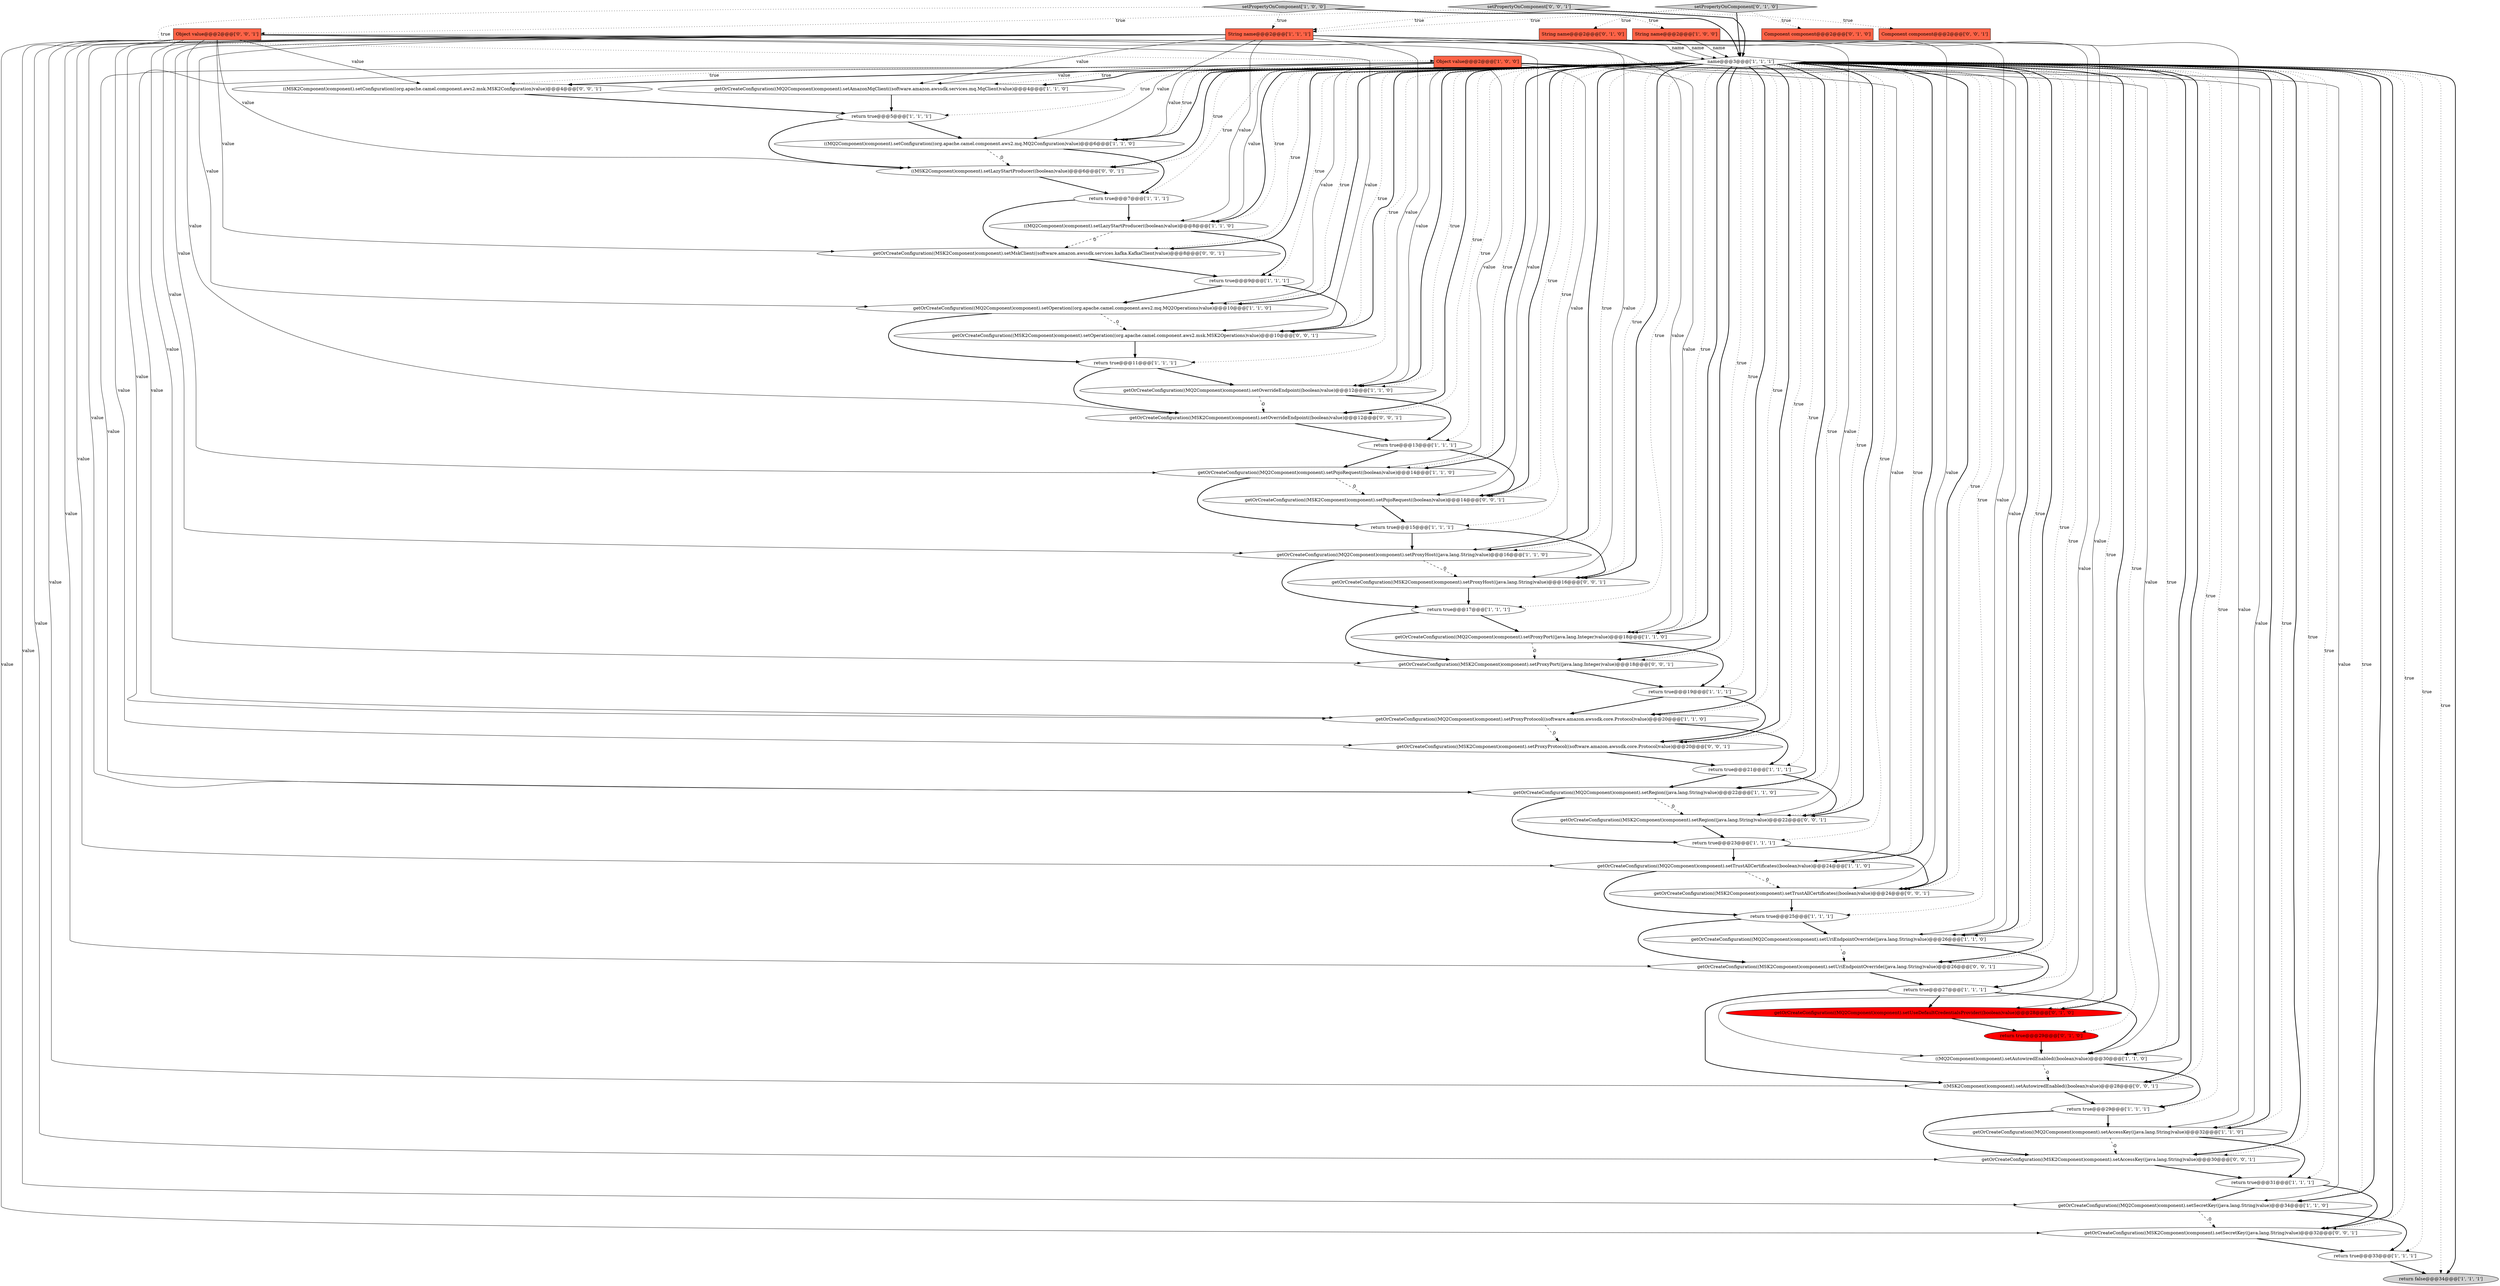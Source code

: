 digraph {
47 [style = filled, label = "Object value@@@2@@@['0', '0', '1']", fillcolor = tomato, shape = box image = "AAA0AAABBB3BBB"];
55 [style = filled, label = "((MSK2Component)component).setConfiguration((org.apache.camel.component.aws2.msk.MSK2Configuration)value)@@@4@@@['0', '0', '1']", fillcolor = white, shape = ellipse image = "AAA0AAABBB3BBB"];
13 [style = filled, label = "String name@@@2@@@['1', '1', '1']", fillcolor = tomato, shape = box image = "AAA0AAABBB1BBB"];
17 [style = filled, label = "return true@@@17@@@['1', '1', '1']", fillcolor = white, shape = ellipse image = "AAA0AAABBB1BBB"];
18 [style = filled, label = "return true@@@13@@@['1', '1', '1']", fillcolor = white, shape = ellipse image = "AAA0AAABBB1BBB"];
53 [style = filled, label = "getOrCreateConfiguration((MSK2Component)component).setAccessKey((java.lang.String)value)@@@30@@@['0', '0', '1']", fillcolor = white, shape = ellipse image = "AAA0AAABBB3BBB"];
1 [style = filled, label = "return true@@@23@@@['1', '1', '1']", fillcolor = white, shape = ellipse image = "AAA0AAABBB1BBB"];
23 [style = filled, label = "return false@@@34@@@['1', '1', '1']", fillcolor = lightgray, shape = ellipse image = "AAA0AAABBB1BBB"];
22 [style = filled, label = "return true@@@11@@@['1', '1', '1']", fillcolor = white, shape = ellipse image = "AAA0AAABBB1BBB"];
4 [style = filled, label = "return true@@@9@@@['1', '1', '1']", fillcolor = white, shape = ellipse image = "AAA0AAABBB1BBB"];
37 [style = filled, label = "String name@@@2@@@['0', '1', '0']", fillcolor = tomato, shape = box image = "AAA0AAABBB2BBB"];
31 [style = filled, label = "getOrCreateConfiguration((MQ2Component)component).setRegion((java.lang.String)value)@@@22@@@['1', '1', '0']", fillcolor = white, shape = ellipse image = "AAA0AAABBB1BBB"];
42 [style = filled, label = "((MSK2Component)component).setAutowiredEnabled((boolean)value)@@@28@@@['0', '0', '1']", fillcolor = white, shape = ellipse image = "AAA0AAABBB3BBB"];
43 [style = filled, label = "Component component@@@2@@@['0', '0', '1']", fillcolor = tomato, shape = box image = "AAA0AAABBB3BBB"];
29 [style = filled, label = "getOrCreateConfiguration((MQ2Component)component).setTrustAllCertificates((boolean)value)@@@24@@@['1', '1', '0']", fillcolor = white, shape = ellipse image = "AAA0AAABBB1BBB"];
50 [style = filled, label = "getOrCreateConfiguration((MSK2Component)component).setOverrideEndpoint((boolean)value)@@@12@@@['0', '0', '1']", fillcolor = white, shape = ellipse image = "AAA0AAABBB3BBB"];
19 [style = filled, label = "return true@@@15@@@['1', '1', '1']", fillcolor = white, shape = ellipse image = "AAA0AAABBB1BBB"];
44 [style = filled, label = "((MSK2Component)component).setLazyStartProducer((boolean)value)@@@6@@@['0', '0', '1']", fillcolor = white, shape = ellipse image = "AAA0AAABBB3BBB"];
38 [style = filled, label = "return true@@@29@@@['0', '1', '0']", fillcolor = red, shape = ellipse image = "AAA1AAABBB2BBB"];
0 [style = filled, label = "String name@@@2@@@['1', '0', '0']", fillcolor = tomato, shape = box image = "AAA0AAABBB1BBB"];
35 [style = filled, label = "return true@@@5@@@['1', '1', '1']", fillcolor = white, shape = ellipse image = "AAA0AAABBB1BBB"];
25 [style = filled, label = "getOrCreateConfiguration((MQ2Component)component).setPojoRequest((boolean)value)@@@14@@@['1', '1', '0']", fillcolor = white, shape = ellipse image = "AAA0AAABBB1BBB"];
51 [style = filled, label = "getOrCreateConfiguration((MSK2Component)component).setRegion((java.lang.String)value)@@@22@@@['0', '0', '1']", fillcolor = white, shape = ellipse image = "AAA0AAABBB3BBB"];
16 [style = filled, label = "return true@@@33@@@['1', '1', '1']", fillcolor = white, shape = ellipse image = "AAA0AAABBB1BBB"];
10 [style = filled, label = "((MQ2Component)component).setConfiguration((org.apache.camel.component.aws2.mq.MQ2Configuration)value)@@@6@@@['1', '1', '0']", fillcolor = white, shape = ellipse image = "AAA0AAABBB1BBB"];
41 [style = filled, label = "getOrCreateConfiguration((MSK2Component)component).setProxyPort((java.lang.Integer)value)@@@18@@@['0', '0', '1']", fillcolor = white, shape = ellipse image = "AAA0AAABBB3BBB"];
58 [style = filled, label = "getOrCreateConfiguration((MSK2Component)component).setTrustAllCertificates((boolean)value)@@@24@@@['0', '0', '1']", fillcolor = white, shape = ellipse image = "AAA0AAABBB3BBB"];
39 [style = filled, label = "getOrCreateConfiguration((MQ2Component)component).setUseDefaultCredentialsProvider((boolean)value)@@@28@@@['0', '1', '0']", fillcolor = red, shape = ellipse image = "AAA1AAABBB2BBB"];
32 [style = filled, label = "return true@@@27@@@['1', '1', '1']", fillcolor = white, shape = ellipse image = "AAA0AAABBB1BBB"];
46 [style = filled, label = "getOrCreateConfiguration((MSK2Component)component).setSecretKey((java.lang.String)value)@@@32@@@['0', '0', '1']", fillcolor = white, shape = ellipse image = "AAA0AAABBB3BBB"];
49 [style = filled, label = "getOrCreateConfiguration((MSK2Component)component).setProxyProtocol((software.amazon.awssdk.core.Protocol)value)@@@20@@@['0', '0', '1']", fillcolor = white, shape = ellipse image = "AAA0AAABBB3BBB"];
27 [style = filled, label = "return true@@@29@@@['1', '1', '1']", fillcolor = white, shape = ellipse image = "AAA0AAABBB1BBB"];
28 [style = filled, label = "getOrCreateConfiguration((MQ2Component)component).setAmazonMqClient((software.amazon.awssdk.services.mq.MqClient)value)@@@4@@@['1', '1', '0']", fillcolor = white, shape = ellipse image = "AAA0AAABBB1BBB"];
56 [style = filled, label = "getOrCreateConfiguration((MSK2Component)component).setMskClient((software.amazon.awssdk.services.kafka.KafkaClient)value)@@@8@@@['0', '0', '1']", fillcolor = white, shape = ellipse image = "AAA0AAABBB3BBB"];
30 [style = filled, label = "setPropertyOnComponent['1', '0', '0']", fillcolor = lightgray, shape = diamond image = "AAA0AAABBB1BBB"];
14 [style = filled, label = "getOrCreateConfiguration((MQ2Component)component).setOperation((org.apache.camel.component.aws2.mq.MQ2Operations)value)@@@10@@@['1', '1', '0']", fillcolor = white, shape = ellipse image = "AAA0AAABBB1BBB"];
48 [style = filled, label = "getOrCreateConfiguration((MSK2Component)component).setUriEndpointOverride((java.lang.String)value)@@@26@@@['0', '0', '1']", fillcolor = white, shape = ellipse image = "AAA0AAABBB3BBB"];
5 [style = filled, label = "return true@@@7@@@['1', '1', '1']", fillcolor = white, shape = ellipse image = "AAA0AAABBB1BBB"];
12 [style = filled, label = "return true@@@25@@@['1', '1', '1']", fillcolor = white, shape = ellipse image = "AAA0AAABBB1BBB"];
6 [style = filled, label = "getOrCreateConfiguration((MQ2Component)component).setProxyHost((java.lang.String)value)@@@16@@@['1', '1', '0']", fillcolor = white, shape = ellipse image = "AAA0AAABBB1BBB"];
9 [style = filled, label = "((MQ2Component)component).setLazyStartProducer((boolean)value)@@@8@@@['1', '1', '0']", fillcolor = white, shape = ellipse image = "AAA0AAABBB1BBB"];
21 [style = filled, label = "getOrCreateConfiguration((MQ2Component)component).setAccessKey((java.lang.String)value)@@@32@@@['1', '1', '0']", fillcolor = white, shape = ellipse image = "AAA0AAABBB1BBB"];
11 [style = filled, label = "getOrCreateConfiguration((MQ2Component)component).setSecretKey((java.lang.String)value)@@@34@@@['1', '1', '0']", fillcolor = white, shape = ellipse image = "AAA0AAABBB1BBB"];
36 [style = filled, label = "Component component@@@2@@@['0', '1', '0']", fillcolor = tomato, shape = box image = "AAA0AAABBB2BBB"];
2 [style = filled, label = "return true@@@31@@@['1', '1', '1']", fillcolor = white, shape = ellipse image = "AAA0AAABBB1BBB"];
24 [style = filled, label = "getOrCreateConfiguration((MQ2Component)component).setProxyProtocol((software.amazon.awssdk.core.Protocol)value)@@@20@@@['1', '1', '0']", fillcolor = white, shape = ellipse image = "AAA0AAABBB1BBB"];
40 [style = filled, label = "setPropertyOnComponent['0', '1', '0']", fillcolor = lightgray, shape = diamond image = "AAA0AAABBB2BBB"];
8 [style = filled, label = "Object value@@@2@@@['1', '0', '0']", fillcolor = tomato, shape = box image = "AAA0AAABBB1BBB"];
45 [style = filled, label = "getOrCreateConfiguration((MSK2Component)component).setProxyHost((java.lang.String)value)@@@16@@@['0', '0', '1']", fillcolor = white, shape = ellipse image = "AAA0AAABBB3BBB"];
52 [style = filled, label = "getOrCreateConfiguration((MSK2Component)component).setOperation((org.apache.camel.component.aws2.msk.MSK2Operations)value)@@@10@@@['0', '0', '1']", fillcolor = white, shape = ellipse image = "AAA0AAABBB3BBB"];
54 [style = filled, label = "setPropertyOnComponent['0', '0', '1']", fillcolor = lightgray, shape = diamond image = "AAA0AAABBB3BBB"];
7 [style = filled, label = "return true@@@21@@@['1', '1', '1']", fillcolor = white, shape = ellipse image = "AAA0AAABBB1BBB"];
15 [style = filled, label = "getOrCreateConfiguration((MQ2Component)component).setUriEndpointOverride((java.lang.String)value)@@@26@@@['1', '1', '0']", fillcolor = white, shape = ellipse image = "AAA0AAABBB1BBB"];
33 [style = filled, label = "getOrCreateConfiguration((MQ2Component)component).setOverrideEndpoint((boolean)value)@@@12@@@['1', '1', '0']", fillcolor = white, shape = ellipse image = "AAA0AAABBB1BBB"];
26 [style = filled, label = "((MQ2Component)component).setAutowiredEnabled((boolean)value)@@@30@@@['1', '1', '0']", fillcolor = white, shape = ellipse image = "AAA0AAABBB1BBB"];
57 [style = filled, label = "getOrCreateConfiguration((MSK2Component)component).setPojoRequest((boolean)value)@@@14@@@['0', '0', '1']", fillcolor = white, shape = ellipse image = "AAA0AAABBB3BBB"];
20 [style = filled, label = "return true@@@19@@@['1', '1', '1']", fillcolor = white, shape = ellipse image = "AAA0AAABBB1BBB"];
3 [style = filled, label = "getOrCreateConfiguration((MQ2Component)component).setProxyPort((java.lang.Integer)value)@@@18@@@['1', '1', '0']", fillcolor = white, shape = ellipse image = "AAA0AAABBB1BBB"];
34 [style = filled, label = "name@@@3@@@['1', '1', '1']", fillcolor = white, shape = diamond image = "AAA0AAABBB1BBB"];
8->15 [style = solid, label="value"];
13->33 [style = solid, label="value"];
13->15 [style = solid, label="value"];
34->12 [style = dotted, label="true"];
3->41 [style = dashed, label="0"];
34->46 [style = bold, label=""];
34->45 [style = dotted, label="true"];
34->9 [style = bold, label=""];
5->9 [style = bold, label=""];
8->10 [style = solid, label="value"];
34->56 [style = dotted, label="true"];
8->26 [style = solid, label="value"];
40->13 [style = dotted, label="true"];
13->6 [style = solid, label="value"];
47->51 [style = solid, label="value"];
30->0 [style = dotted, label="true"];
34->15 [style = bold, label=""];
34->29 [style = dotted, label="true"];
33->50 [style = dashed, label="0"];
25->57 [style = dashed, label="0"];
34->2 [style = dotted, label="true"];
34->9 [style = dotted, label="true"];
51->1 [style = bold, label=""];
7->31 [style = bold, label=""];
31->1 [style = bold, label=""];
13->29 [style = solid, label="value"];
34->20 [style = dotted, label="true"];
40->36 [style = dotted, label="true"];
34->50 [style = bold, label=""];
40->37 [style = dotted, label="true"];
47->41 [style = solid, label="value"];
41->20 [style = bold, label=""];
58->12 [style = bold, label=""];
13->24 [style = solid, label="value"];
47->44 [style = solid, label="value"];
47->48 [style = solid, label="value"];
34->26 [style = dotted, label="true"];
21->2 [style = bold, label=""];
34->23 [style = dotted, label="true"];
34->58 [style = bold, label=""];
8->24 [style = solid, label="value"];
34->27 [style = dotted, label="true"];
34->24 [style = bold, label=""];
33->18 [style = bold, label=""];
34->26 [style = bold, label=""];
34->50 [style = dotted, label="true"];
9->56 [style = dashed, label="0"];
47->57 [style = solid, label="value"];
34->51 [style = dotted, label="true"];
47->53 [style = solid, label="value"];
25->19 [style = bold, label=""];
39->38 [style = bold, label=""];
35->10 [style = bold, label=""];
38->26 [style = bold, label=""];
11->46 [style = dashed, label="0"];
45->17 [style = bold, label=""];
13->14 [style = solid, label="value"];
47->58 [style = solid, label="value"];
47->56 [style = solid, label="value"];
13->39 [style = solid, label="value"];
34->14 [style = dotted, label="true"];
13->28 [style = solid, label="value"];
34->55 [style = dotted, label="true"];
34->53 [style = bold, label=""];
13->3 [style = solid, label="value"];
34->28 [style = dotted, label="true"];
11->16 [style = bold, label=""];
22->33 [style = bold, label=""];
47->50 [style = solid, label="value"];
34->52 [style = dotted, label="true"];
29->58 [style = dashed, label="0"];
34->48 [style = bold, label=""];
35->44 [style = bold, label=""];
8->3 [style = solid, label="value"];
34->18 [style = dotted, label="true"];
50->18 [style = bold, label=""];
47->55 [style = solid, label="value"];
17->41 [style = bold, label=""];
34->52 [style = bold, label=""];
27->53 [style = bold, label=""];
34->33 [style = bold, label=""];
22->50 [style = bold, label=""];
14->22 [style = bold, label=""];
31->51 [style = dashed, label="0"];
54->13 [style = dotted, label="true"];
34->31 [style = bold, label=""];
47->49 [style = solid, label="value"];
30->34 [style = bold, label=""];
34->42 [style = bold, label=""];
40->34 [style = bold, label=""];
34->7 [style = dotted, label="true"];
13->10 [style = solid, label="value"];
47->42 [style = solid, label="value"];
12->48 [style = bold, label=""];
19->6 [style = bold, label=""];
32->26 [style = bold, label=""];
34->38 [style = dotted, label="true"];
34->22 [style = dotted, label="true"];
28->35 [style = bold, label=""];
26->27 [style = bold, label=""];
34->31 [style = dotted, label="true"];
7->51 [style = bold, label=""];
1->58 [style = bold, label=""];
6->45 [style = dashed, label="0"];
18->25 [style = bold, label=""];
48->32 [style = bold, label=""];
8->11 [style = solid, label="value"];
8->25 [style = solid, label="value"];
34->14 [style = bold, label=""];
34->53 [style = dotted, label="true"];
13->31 [style = solid, label="value"];
55->35 [style = bold, label=""];
24->7 [style = bold, label=""];
32->42 [style = bold, label=""];
34->57 [style = bold, label=""];
6->17 [style = bold, label=""];
8->21 [style = solid, label="value"];
34->29 [style = bold, label=""];
4->14 [style = bold, label=""];
8->33 [style = solid, label="value"];
13->11 [style = solid, label="value"];
46->16 [style = bold, label=""];
47->45 [style = solid, label="value"];
13->25 [style = solid, label="value"];
34->24 [style = dotted, label="true"];
34->49 [style = bold, label=""];
8->31 [style = solid, label="value"];
34->10 [style = dotted, label="true"];
34->11 [style = dotted, label="true"];
57->19 [style = bold, label=""];
13->21 [style = solid, label="value"];
15->48 [style = dashed, label="0"];
34->55 [style = bold, label=""];
34->1 [style = dotted, label="true"];
16->23 [style = bold, label=""];
52->22 [style = bold, label=""];
34->48 [style = dotted, label="true"];
34->39 [style = dotted, label="true"];
34->56 [style = bold, label=""];
14->52 [style = dashed, label="0"];
34->51 [style = bold, label=""];
34->28 [style = bold, label=""];
0->34 [style = solid, label="name"];
19->45 [style = bold, label=""];
30->13 [style = dotted, label="true"];
10->5 [style = bold, label=""];
8->29 [style = solid, label="value"];
34->35 [style = dotted, label="true"];
18->57 [style = bold, label=""];
34->15 [style = dotted, label="true"];
34->39 [style = bold, label=""];
34->4 [style = dotted, label="true"];
34->33 [style = dotted, label="true"];
34->44 [style = bold, label=""];
49->7 [style = bold, label=""];
17->3 [style = bold, label=""];
54->43 [style = dotted, label="true"];
20->49 [style = bold, label=""];
42->27 [style = bold, label=""];
30->8 [style = dotted, label="true"];
34->23 [style = bold, label=""];
32->39 [style = bold, label=""];
1->29 [style = bold, label=""];
27->21 [style = bold, label=""];
44->5 [style = bold, label=""];
2->11 [style = bold, label=""];
34->25 [style = dotted, label="true"];
34->21 [style = bold, label=""];
54->34 [style = bold, label=""];
24->49 [style = dashed, label="0"];
34->21 [style = dotted, label="true"];
34->32 [style = dotted, label="true"];
8->9 [style = solid, label="value"];
47->46 [style = solid, label="value"];
34->5 [style = dotted, label="true"];
2->46 [style = bold, label=""];
34->44 [style = dotted, label="true"];
34->25 [style = bold, label=""];
47->52 [style = solid, label="value"];
5->56 [style = bold, label=""];
9->4 [style = bold, label=""];
34->45 [style = bold, label=""];
8->14 [style = solid, label="value"];
12->15 [style = bold, label=""];
10->44 [style = dashed, label="0"];
34->57 [style = dotted, label="true"];
34->41 [style = bold, label=""];
37->34 [style = solid, label="name"];
34->58 [style = dotted, label="true"];
8->28 [style = solid, label="value"];
34->10 [style = bold, label=""];
34->49 [style = dotted, label="true"];
34->11 [style = bold, label=""];
53->2 [style = bold, label=""];
13->9 [style = solid, label="value"];
34->3 [style = dotted, label="true"];
3->20 [style = bold, label=""];
29->12 [style = bold, label=""];
54->47 [style = dotted, label="true"];
56->4 [style = bold, label=""];
13->34 [style = solid, label="name"];
34->42 [style = dotted, label="true"];
4->52 [style = bold, label=""];
8->6 [style = solid, label="value"];
34->17 [style = dotted, label="true"];
34->3 [style = bold, label=""];
34->41 [style = dotted, label="true"];
21->53 [style = dashed, label="0"];
34->6 [style = bold, label=""];
34->6 [style = dotted, label="true"];
34->46 [style = dotted, label="true"];
26->42 [style = dashed, label="0"];
34->16 [style = dotted, label="true"];
20->24 [style = bold, label=""];
15->32 [style = bold, label=""];
13->26 [style = solid, label="value"];
34->19 [style = dotted, label="true"];
}
